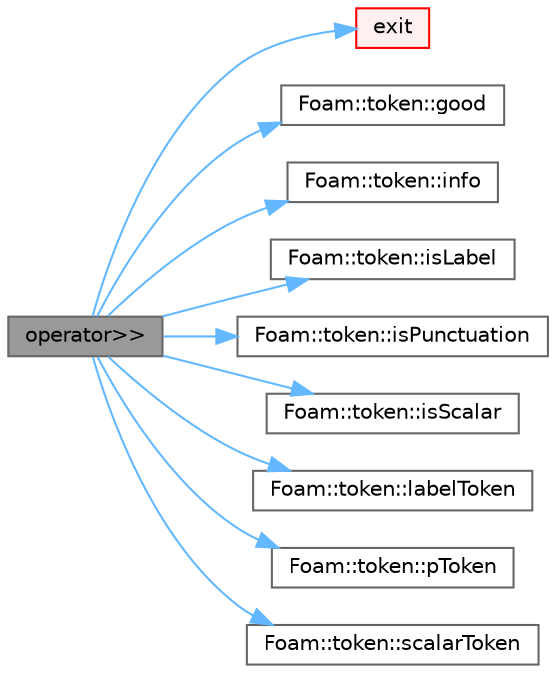 digraph "operator&gt;&gt;"
{
 // LATEX_PDF_SIZE
  bgcolor="transparent";
  edge [fontname=Helvetica,fontsize=10,labelfontname=Helvetica,labelfontsize=10];
  node [fontname=Helvetica,fontsize=10,shape=box,height=0.2,width=0.4];
  rankdir="LR";
  Node1 [id="Node000001",label="operator\>\>",height=0.2,width=0.4,color="gray40", fillcolor="grey60", style="filled", fontcolor="black",tooltip=" "];
  Node1 -> Node2 [id="edge1_Node000001_Node000002",color="steelblue1",style="solid",tooltip=" "];
  Node2 [id="Node000002",label="exit",height=0.2,width=0.4,color="red", fillcolor="#FFF0F0", style="filled",URL="$namespaceFoam.html#ae0529b088aefc9f83b89dce5c31fda64",tooltip=" "];
  Node1 -> Node4 [id="edge2_Node000001_Node000004",color="steelblue1",style="solid",tooltip=" "];
  Node4 [id="Node000004",label="Foam::token::good",height=0.2,width=0.4,color="grey40", fillcolor="white", style="filled",URL="$classFoam_1_1token.html#a57a3459b7c5951cb10421aae5774450b",tooltip=" "];
  Node1 -> Node5 [id="edge3_Node000001_Node000005",color="steelblue1",style="solid",tooltip=" "];
  Node5 [id="Node000005",label="Foam::token::info",height=0.2,width=0.4,color="grey40", fillcolor="white", style="filled",URL="$classFoam_1_1token.html#af4ec3e87d2d49eb4b8408ca145c63ea1",tooltip=" "];
  Node1 -> Node6 [id="edge4_Node000001_Node000006",color="steelblue1",style="solid",tooltip=" "];
  Node6 [id="Node000006",label="Foam::token::isLabel",height=0.2,width=0.4,color="grey40", fillcolor="white", style="filled",URL="$classFoam_1_1token.html#a4f2cbdd6422f3a7482303d4a118289a2",tooltip=" "];
  Node1 -> Node7 [id="edge5_Node000001_Node000007",color="steelblue1",style="solid",tooltip=" "];
  Node7 [id="Node000007",label="Foam::token::isPunctuation",height=0.2,width=0.4,color="grey40", fillcolor="white", style="filled",URL="$classFoam_1_1token.html#a3b4c46bd933892ccac0632248839835b",tooltip=" "];
  Node1 -> Node8 [id="edge6_Node000001_Node000008",color="steelblue1",style="solid",tooltip=" "];
  Node8 [id="Node000008",label="Foam::token::isScalar",height=0.2,width=0.4,color="grey40", fillcolor="white", style="filled",URL="$classFoam_1_1token.html#a90a36fc4e94f7efbef890889fcd716c5",tooltip=" "];
  Node1 -> Node9 [id="edge7_Node000001_Node000009",color="steelblue1",style="solid",tooltip=" "];
  Node9 [id="Node000009",label="Foam::token::labelToken",height=0.2,width=0.4,color="grey40", fillcolor="white", style="filled",URL="$classFoam_1_1token.html#a65c9048e8c0ed42457066665dfb848d8",tooltip=" "];
  Node1 -> Node10 [id="edge8_Node000001_Node000010",color="steelblue1",style="solid",tooltip=" "];
  Node10 [id="Node000010",label="Foam::token::pToken",height=0.2,width=0.4,color="grey40", fillcolor="white", style="filled",URL="$classFoam_1_1token.html#a55ae465a45ae8b4deb5302c276267ae2",tooltip=" "];
  Node1 -> Node11 [id="edge9_Node000001_Node000011",color="steelblue1",style="solid",tooltip=" "];
  Node11 [id="Node000011",label="Foam::token::scalarToken",height=0.2,width=0.4,color="grey40", fillcolor="white", style="filled",URL="$classFoam_1_1token.html#ae092737dc7b8faf9f0e0ee9e207c52ec",tooltip=" "];
}

